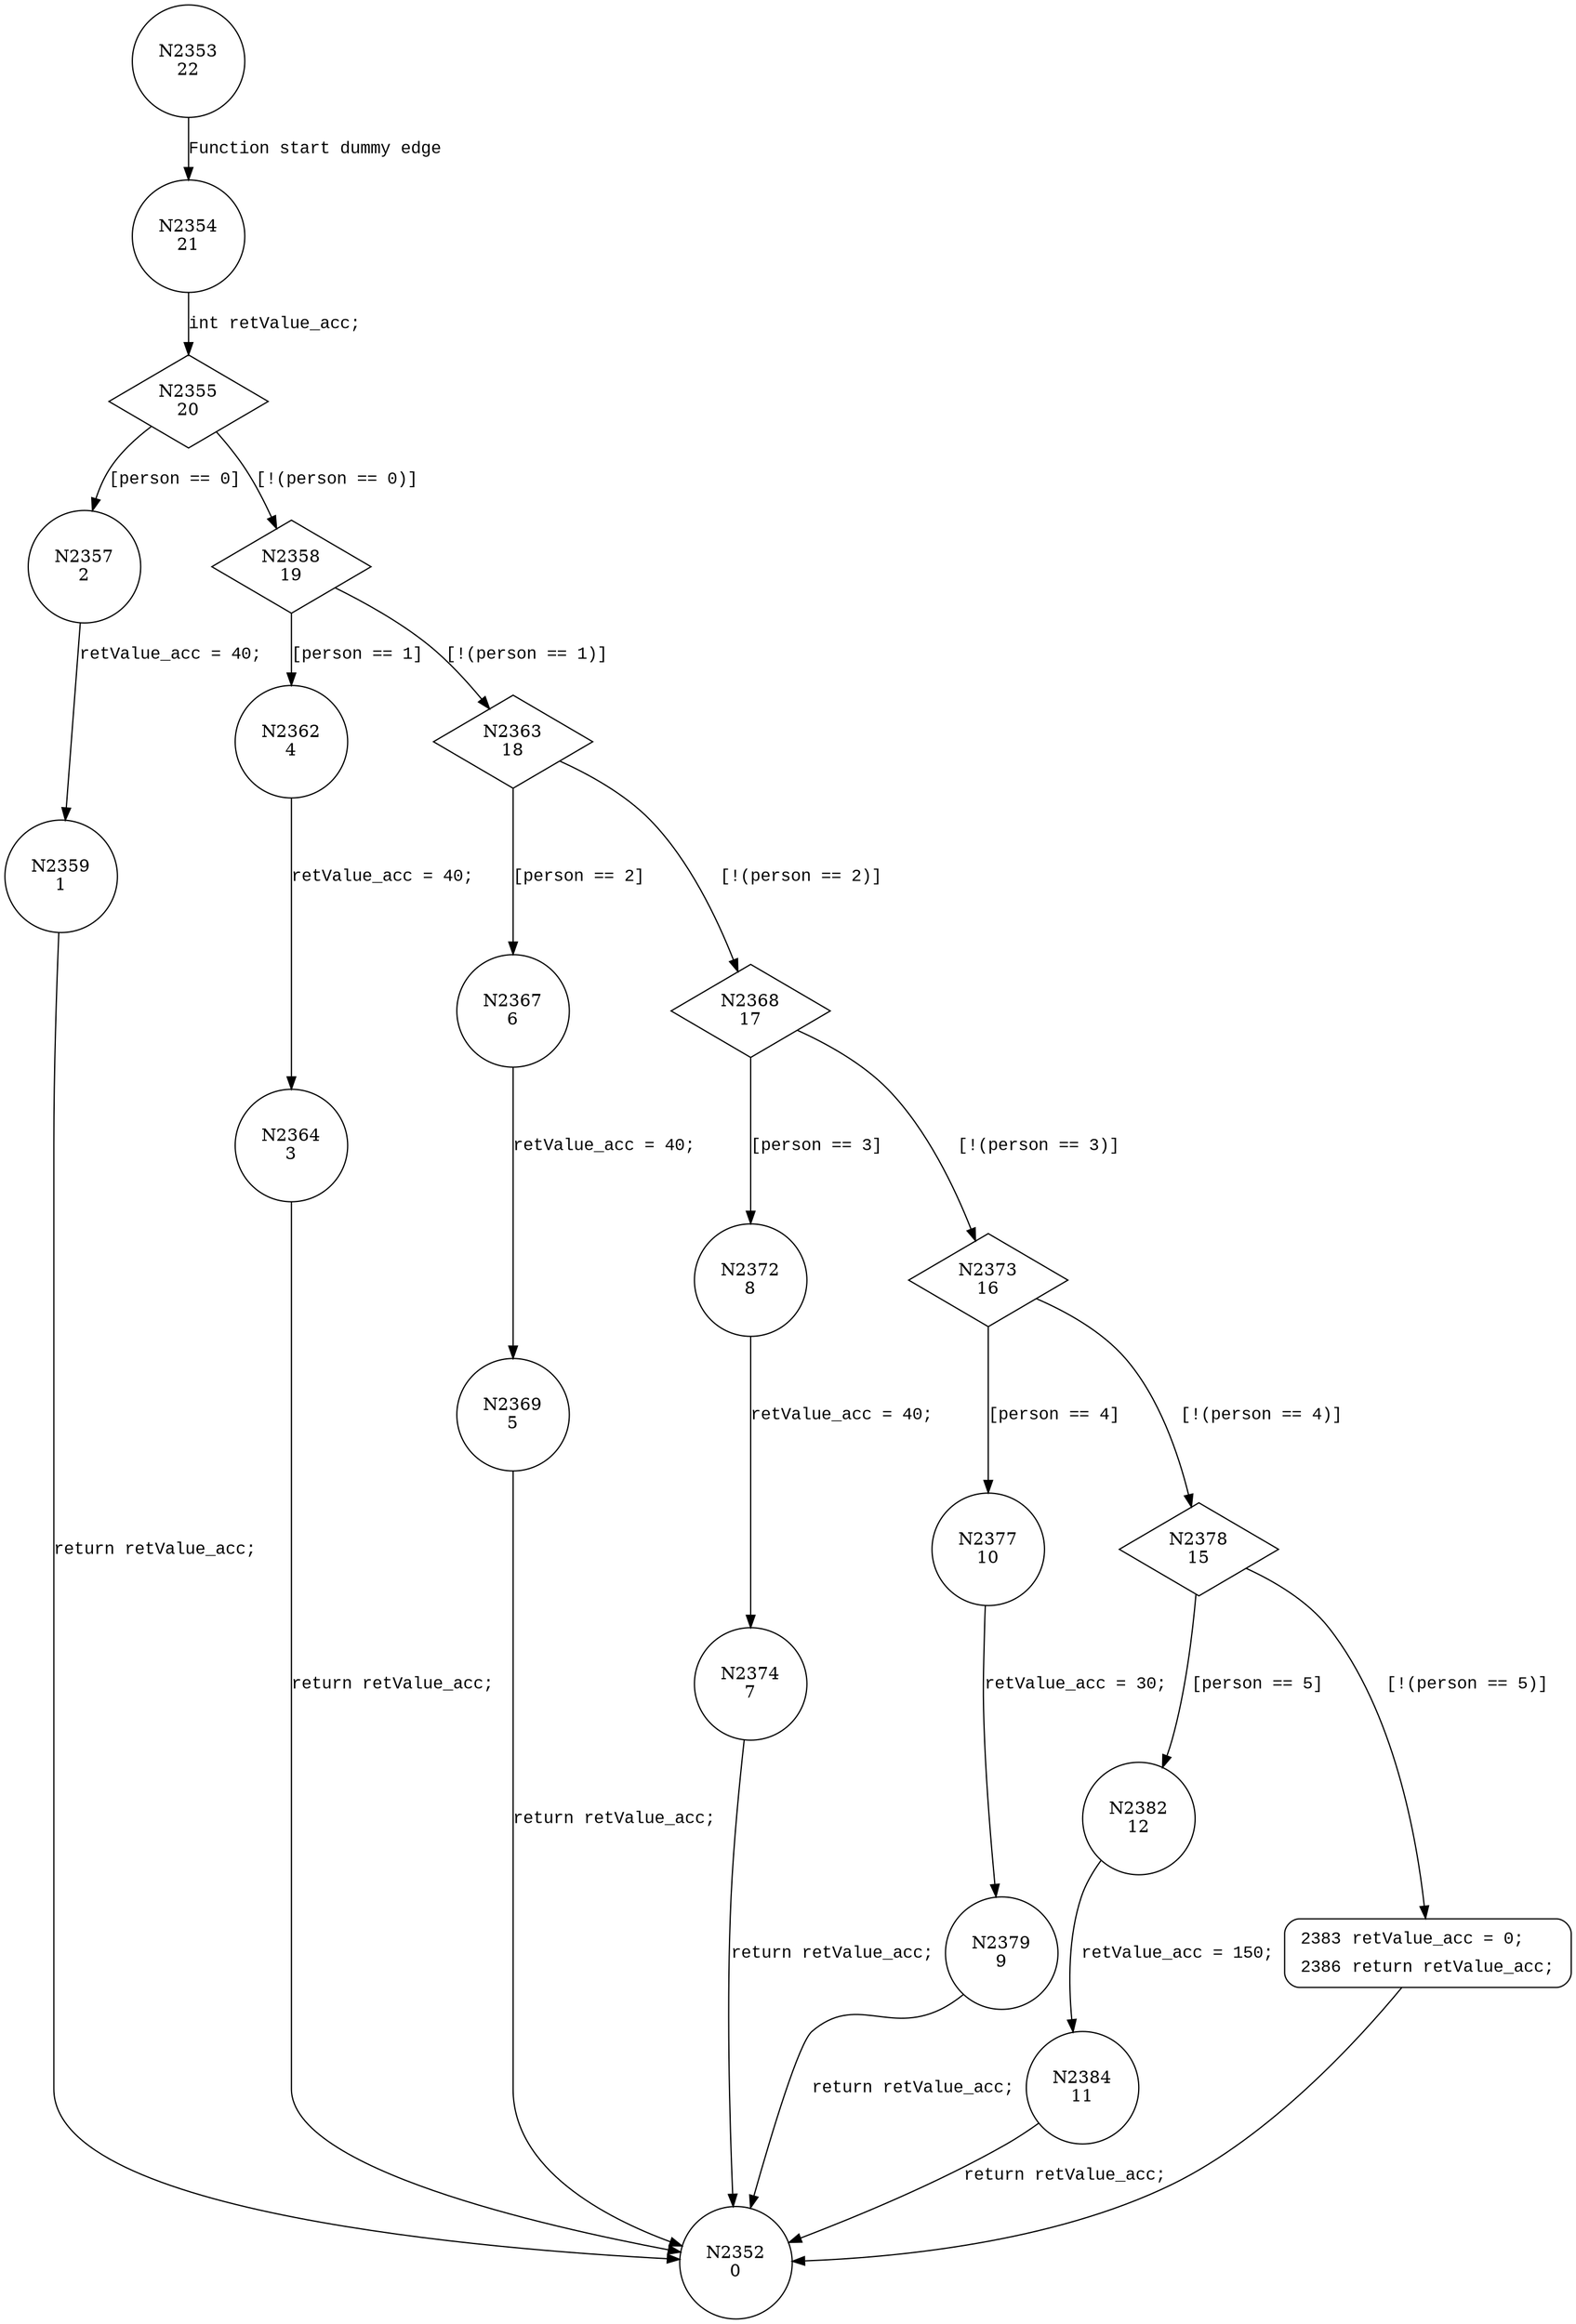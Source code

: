 digraph getWeight {
2353 [shape="circle" label="N2353\n22"]
2354 [shape="circle" label="N2354\n21"]
2355 [shape="diamond" label="N2355\n20"]
2357 [shape="circle" label="N2357\n2"]
2358 [shape="diamond" label="N2358\n19"]
2362 [shape="circle" label="N2362\n4"]
2363 [shape="diamond" label="N2363\n18"]
2367 [shape="circle" label="N2367\n6"]
2368 [shape="diamond" label="N2368\n17"]
2372 [shape="circle" label="N2372\n8"]
2373 [shape="diamond" label="N2373\n16"]
2377 [shape="circle" label="N2377\n10"]
2378 [shape="diamond" label="N2378\n15"]
2382 [shape="circle" label="N2382\n12"]
2383 [shape="circle" label="N2383\n14"]
2384 [shape="circle" label="N2384\n11"]
2379 [shape="circle" label="N2379\n9"]
2374 [shape="circle" label="N2374\n7"]
2369 [shape="circle" label="N2369\n5"]
2364 [shape="circle" label="N2364\n3"]
2359 [shape="circle" label="N2359\n1"]
2352 [shape="circle" label="N2352\n0"]
2383 [style="filled,bold" penwidth="1" fillcolor="white" fontname="Courier New" shape="Mrecord" label=<<table border="0" cellborder="0" cellpadding="3" bgcolor="white"><tr><td align="right">2383</td><td align="left">retValue_acc = 0;</td></tr><tr><td align="right">2386</td><td align="left">return retValue_acc;</td></tr></table>>]
2383 -> 2352[label=""]
2353 -> 2354 [label="Function start dummy edge" fontname="Courier New"]
2355 -> 2357 [label="[person == 0]" fontname="Courier New"]
2355 -> 2358 [label="[!(person == 0)]" fontname="Courier New"]
2358 -> 2362 [label="[person == 1]" fontname="Courier New"]
2358 -> 2363 [label="[!(person == 1)]" fontname="Courier New"]
2363 -> 2367 [label="[person == 2]" fontname="Courier New"]
2363 -> 2368 [label="[!(person == 2)]" fontname="Courier New"]
2368 -> 2372 [label="[person == 3]" fontname="Courier New"]
2368 -> 2373 [label="[!(person == 3)]" fontname="Courier New"]
2373 -> 2377 [label="[person == 4]" fontname="Courier New"]
2373 -> 2378 [label="[!(person == 4)]" fontname="Courier New"]
2378 -> 2382 [label="[person == 5]" fontname="Courier New"]
2378 -> 2383 [label="[!(person == 5)]" fontname="Courier New"]
2382 -> 2384 [label="retValue_acc = 150;" fontname="Courier New"]
2377 -> 2379 [label="retValue_acc = 30;" fontname="Courier New"]
2372 -> 2374 [label="retValue_acc = 40;" fontname="Courier New"]
2367 -> 2369 [label="retValue_acc = 40;" fontname="Courier New"]
2362 -> 2364 [label="retValue_acc = 40;" fontname="Courier New"]
2357 -> 2359 [label="retValue_acc = 40;" fontname="Courier New"]
2354 -> 2355 [label="int retValue_acc;" fontname="Courier New"]
2384 -> 2352 [label="return retValue_acc;" fontname="Courier New"]
2379 -> 2352 [label="return retValue_acc;" fontname="Courier New"]
2374 -> 2352 [label="return retValue_acc;" fontname="Courier New"]
2369 -> 2352 [label="return retValue_acc;" fontname="Courier New"]
2364 -> 2352 [label="return retValue_acc;" fontname="Courier New"]
2359 -> 2352 [label="return retValue_acc;" fontname="Courier New"]
}